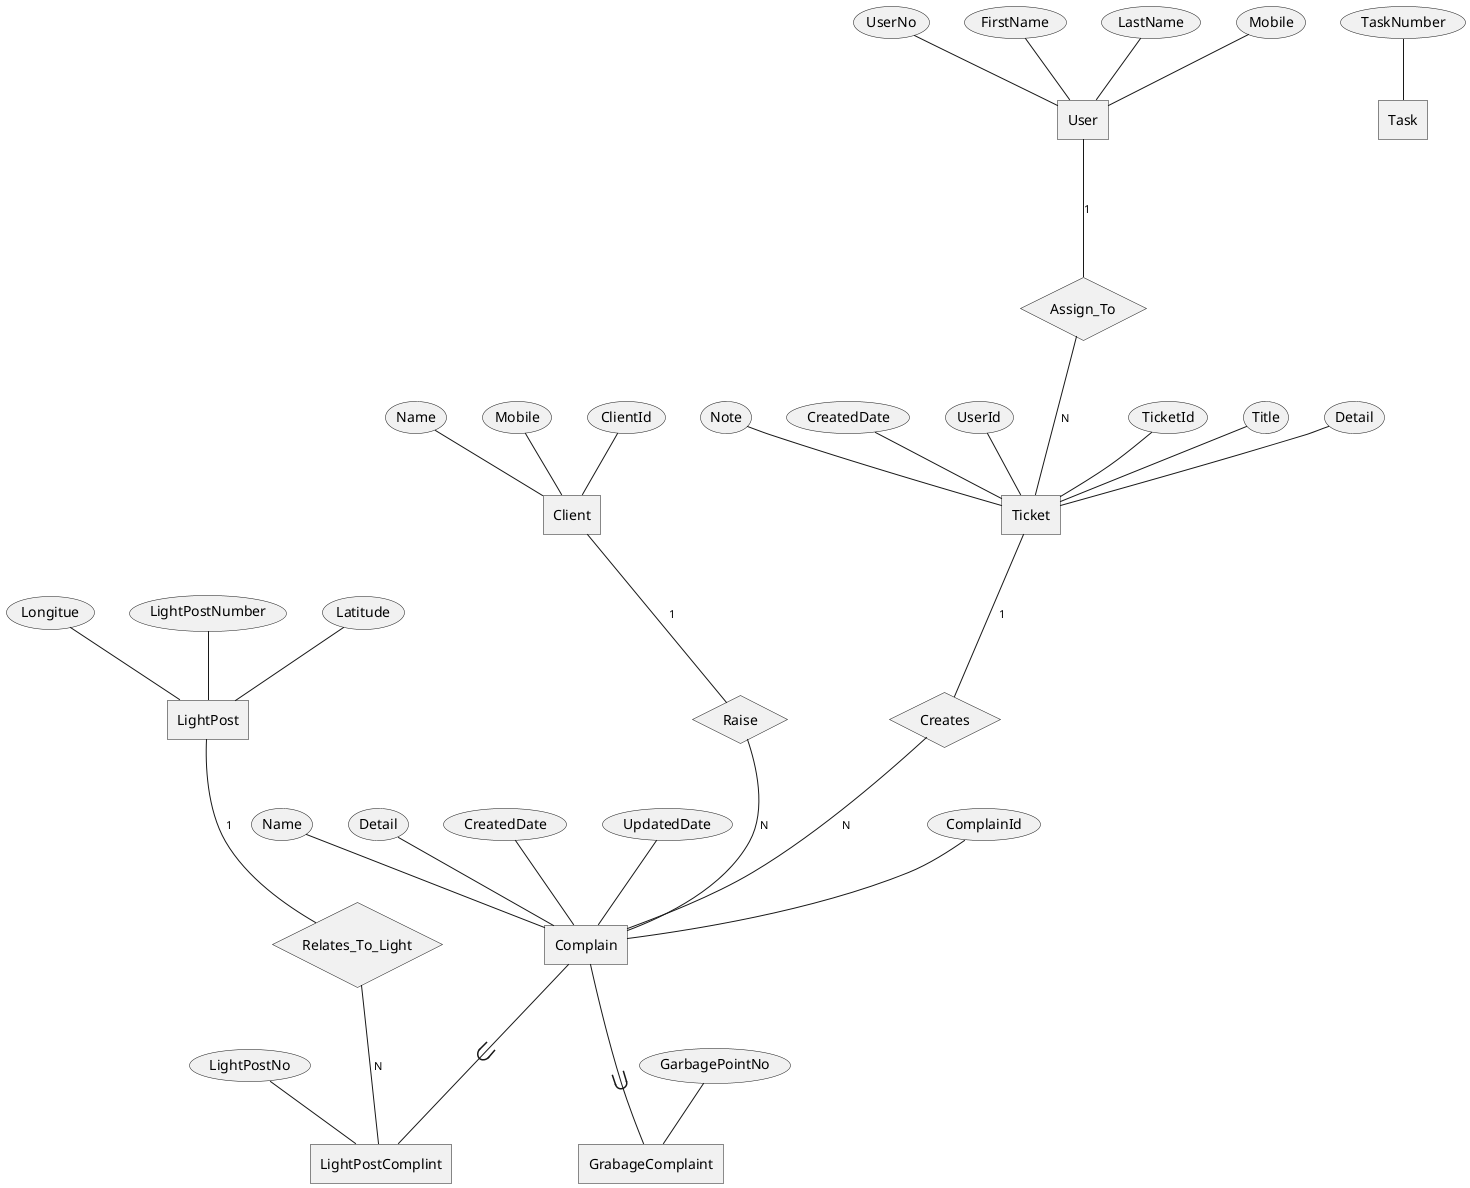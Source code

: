 	
@startchen

entity User {
    UserNo
    FirstName
    LastName
    Mobile
}


entity Ticket {
    TicketId
    ' Name
    Title
    Detail
    Note
    CreatedDate
    UserId
}

relationship Assign_To{

}

User -1- Assign_To
Assign_To -N- Ticket

entity Client {
    ClientId
    Name
    Mobile
}

entity Complain{
    ComplainId
    Name
    Detail
    CreatedDate
    UpdatedDate
}

relationship Raise{

}

Client -1- Raise
Raise -N- Complain

relationship Creates{

}


Ticket -1- Creates
Creates -N- Complain

entity LightPostComplint{
    LightPostNo
}

entity GrabageComplaint{
    GarbagePointNo
}

entity Task{
    TaskNumber
}

Complain ->- LightPostComplint
Complain ->- GrabageComplaint

entity LightPost{
    LightPostNumber
    Latitude
    Longitue
}

relationship Relates_To_Light{

}


LightPost -1- Relates_To_Light
Relates_To_Light -N- LightPostComplint

@endchen